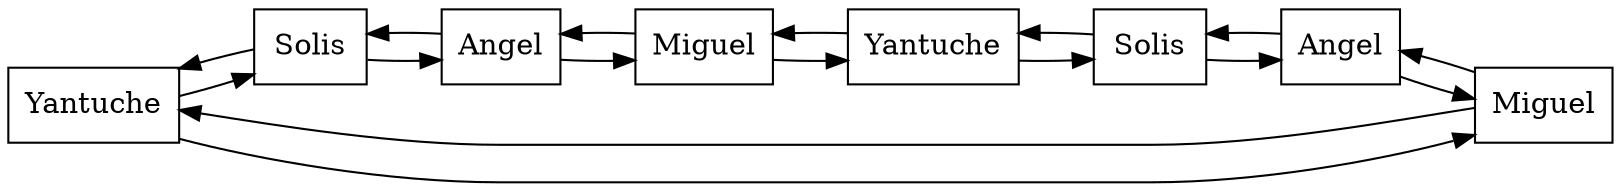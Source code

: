 digraph  Grafico {
node [shape = record];
rankdir=LR
0[label="Yantuche"];
0->1;
0->7;
1[label="Solis"];
1->2;
1->0;
2[label="Angel"];
2->3;
2->1;
3[label="Miguel"];
3->4;
3->2;
4[label="Yantuche"];
4->5;
4->3;
5[label="Solis"];
5->6;
5->4;
6[label="Angel"];
6->7;
6->5;
7[label="Miguel"];
7->6;
7->0;
}